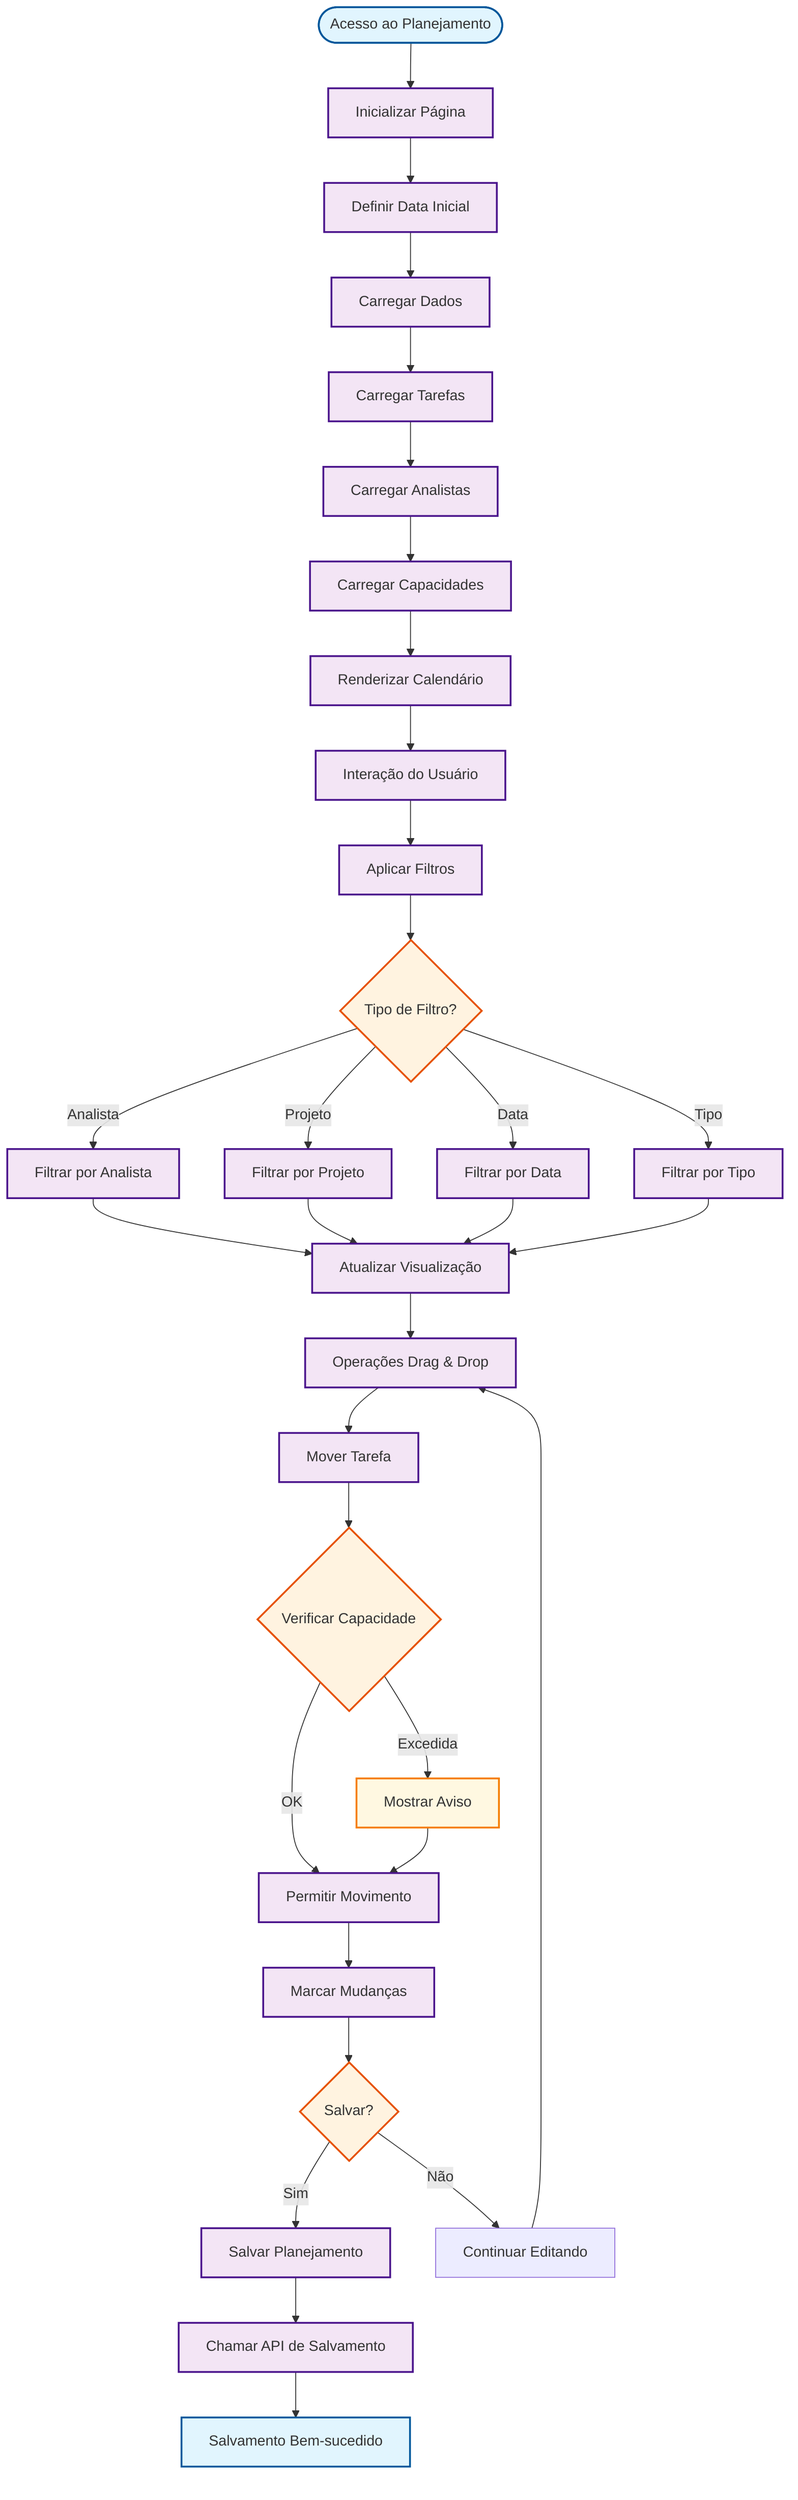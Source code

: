 flowchart TD
    PLANNING_START([Acesso ao Planejamento]) --> INIT_PAGE[Inicializar Página]
    INIT_PAGE --> SET_DATE[Definir Data Inicial]
    SET_DATE --> LOAD_DATA[Carregar Dados]
    LOAD_DATA --> LOAD_TASKS[Carregar Tarefas]
    LOAD_TASKS --> LOAD_ANALYSTS[Carregar Analistas]
    LOAD_ANALYSTS --> LOAD_CAPACITIES[Carregar Capacidades]
    LOAD_CAPACITIES --> RENDER_CALENDAR[Renderizar Calendário]
    RENDER_CALENDAR --> USER_INTERACTION[Interação do Usuário]
    USER_INTERACTION --> APPLY_FILTERS[Aplicar Filtros]
    APPLY_FILTERS --> FILTER_CHOICE{Tipo de Filtro?}
    FILTER_CHOICE -->|Analista| FILTER_BY_ANALYST[Filtrar por Analista]
    FILTER_CHOICE -->|Projeto| FILTER_BY_PROJECT[Filtrar por Projeto]
    FILTER_CHOICE -->|Data| FILTER_BY_DATE[Filtrar por Data]
    FILTER_CHOICE -->|Tipo| FILTER_BY_TYPE[Filtrar por Tipo]
    FILTER_BY_ANALYST --> UPDATE_VIEW[Atualizar Visualização]
    FILTER_BY_PROJECT --> UPDATE_VIEW
    FILTER_BY_DATE --> UPDATE_VIEW
    FILTER_BY_TYPE --> UPDATE_VIEW
    UPDATE_VIEW --> DRAG_OPERATIONS[Operações Drag & Drop]
    DRAG_OPERATIONS --> MOVE_TASK[Mover Tarefa]
    MOVE_TASK --> CHECK_CAPACITY{Verificar Capacidade}
    CHECK_CAPACITY -->|OK| ALLOW_MOVE[Permitir Movimento]
    CHECK_CAPACITY -->|Excedida| SHOW_WARNING[Mostrar Aviso]
    SHOW_WARNING --> ALLOW_MOVE
    ALLOW_MOVE --> MARK_CHANGES[Marcar Mudanças]
    MARK_CHANGES --> SAVE_OPTION{Salvar?}
    SAVE_OPTION -->|Sim| SAVE_PLANNING[Salvar Planejamento]
    SAVE_OPTION -->|Não| CONTINUE_EDITING[Continuar Editando]
    SAVE_PLANNING --> API_SAVE[Chamar API de Salvamento]
    API_SAVE --> SUCCESS_SAVE[Salvamento Bem-sucedido]
    CONTINUE_EDITING --> DRAG_OPERATIONS
    
    classDef startEnd fill:#e1f5fe,stroke:#01579b,stroke-width:2px
    classDef process fill:#f3e5f5,stroke:#4a148c,stroke-width:2px
    classDef decision fill:#fff3e0,stroke:#e65100,stroke-width:2px
    classDef warning fill:#fff8e1,stroke:#f57c00,stroke-width:2px
    
    class PLANNING_START,SUCCESS_SAVE startEnd
    class INIT_PAGE,SET_DATE,LOAD_DATA,LOAD_TASKS,LOAD_ANALYSTS,LOAD_CAPACITIES,RENDER_CALENDAR,USER_INTERACTION,APPLY_FILTERS,FILTER_BY_ANALYST,FILTER_BY_PROJECT,FILTER_BY_DATE,FILTER_BY_TYPE,UPDATE_VIEW,DRAG_OPERATIONS,MOVE_TASK,ALLOW_MOVE,MARK_CHANGES,SAVE_PLANNING,API_SAVE process
    class FILTER_CHOICE,CHECK_CAPACITY,SAVE_OPTION decision
    class SHOW_WARNING warning